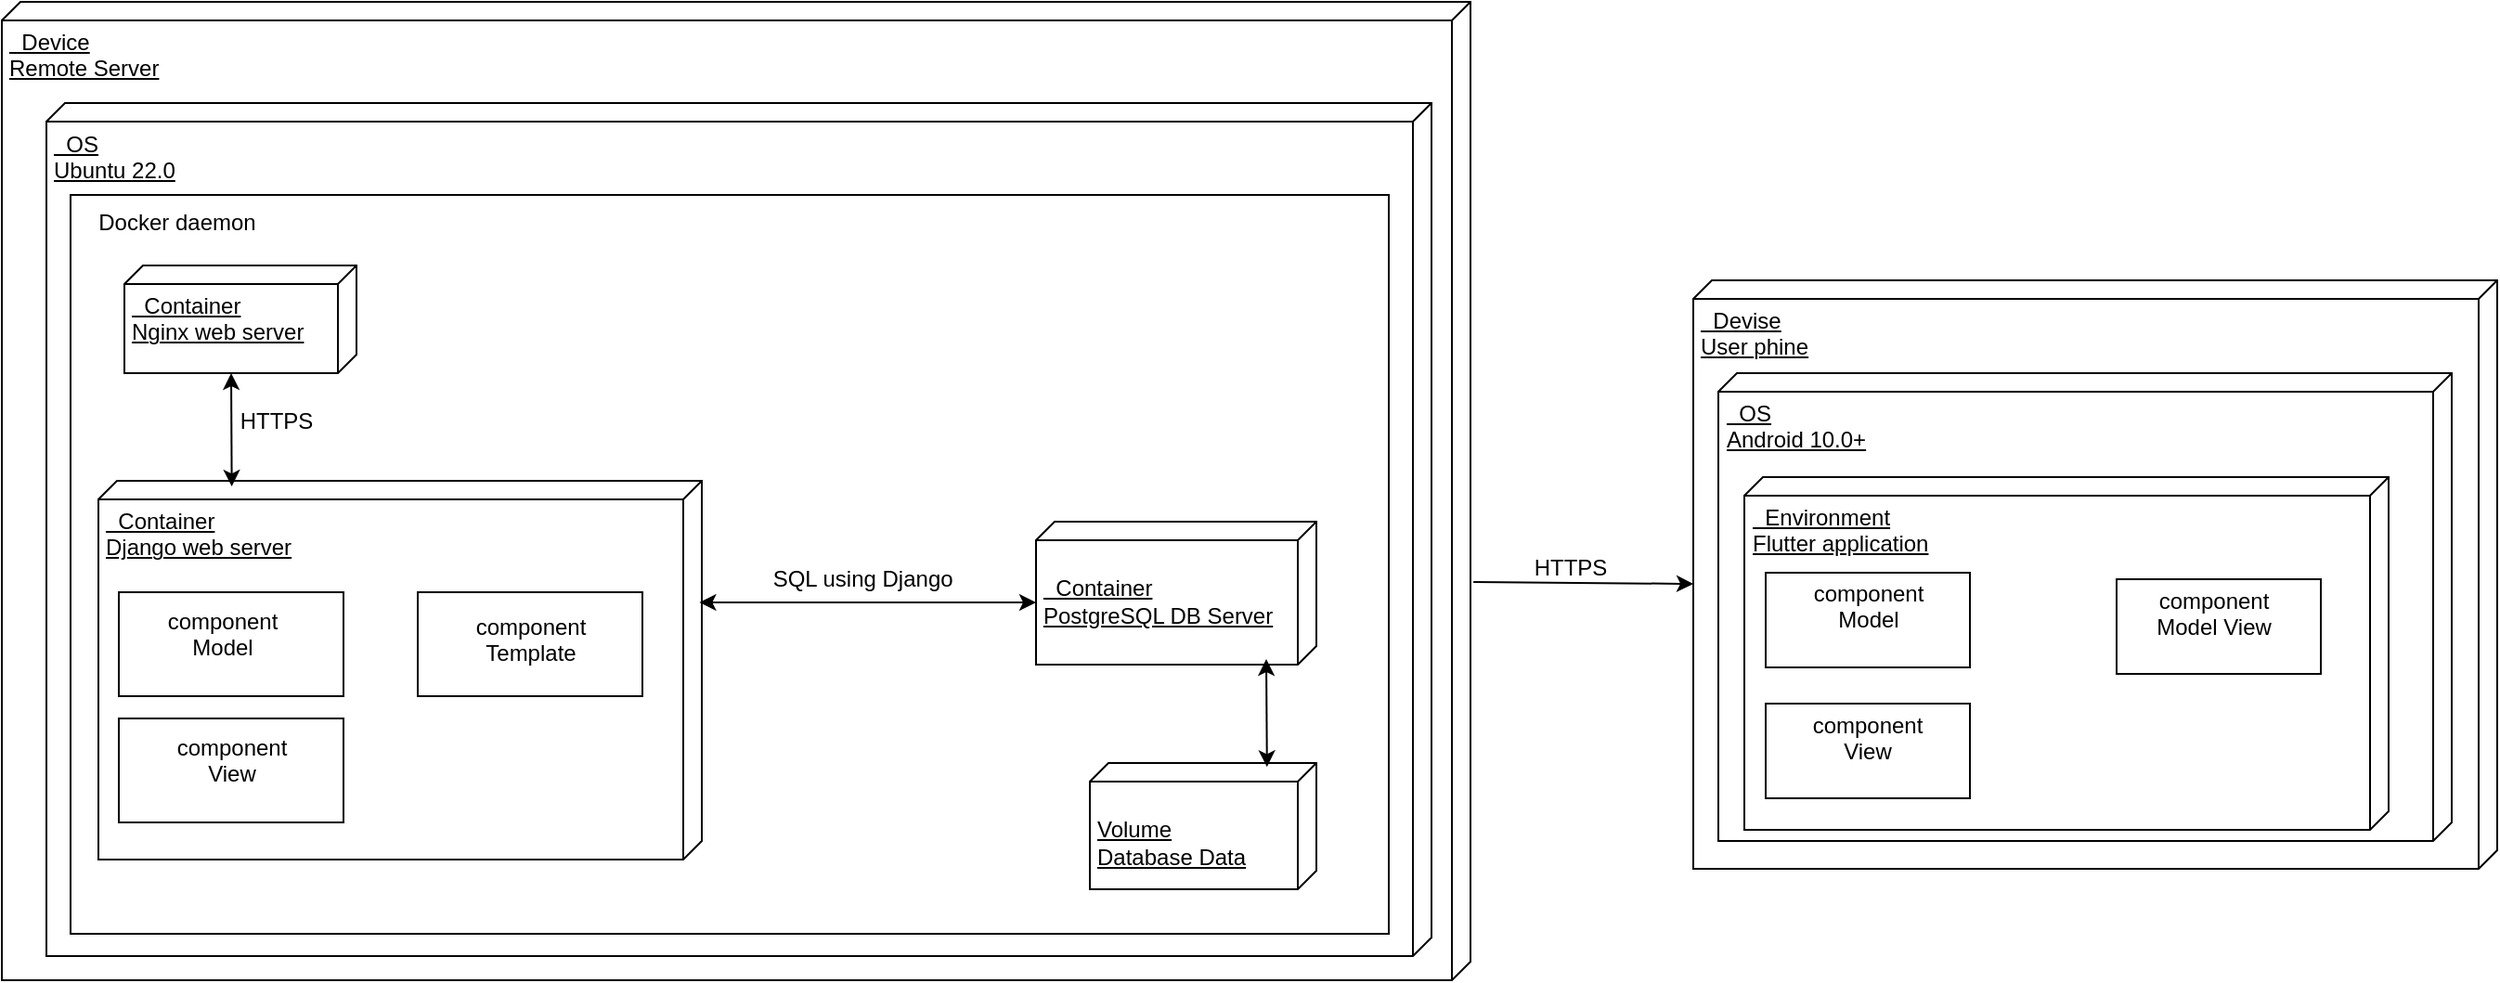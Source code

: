<mxfile version="24.2.8" type="device">
  <diagram name="Страница 1" id="copOq0IYJXBchJYswMkl">
    <mxGraphModel dx="1888" dy="875" grid="0" gridSize="10" guides="1" tooltips="1" connect="1" arrows="1" fold="1" page="0" pageScale="1" pageWidth="827" pageHeight="1169" math="0" shadow="0">
      <root>
        <mxCell id="0" />
        <mxCell id="1" parent="0" />
        <mxCell id="gqR3IsnImUyvHIGBpzdU-1" value="&amp;nbsp; Devise&lt;div&gt;User phine&lt;/div&gt;" style="verticalAlign=top;align=left;spacingTop=8;spacingLeft=2;spacingRight=12;shape=cube;size=10;direction=south;fontStyle=4;html=1;whiteSpace=wrap;" parent="1" vertex="1">
          <mxGeometry x="766" y="212" width="433" height="317" as="geometry" />
        </mxCell>
        <mxCell id="OQjpUVo_aa5RFfH20BbA-2" value="&amp;nbsp; Device&lt;div&gt;Remote Server&lt;br&gt;&lt;div&gt;&lt;br&gt;&lt;/div&gt;&lt;/div&gt;" style="verticalAlign=top;align=left;spacingTop=8;spacingLeft=2;spacingRight=12;shape=cube;size=10;direction=south;fontStyle=4;html=1;whiteSpace=wrap;" parent="1" vertex="1">
          <mxGeometry x="-145" y="62" width="791" height="527" as="geometry" />
        </mxCell>
        <mxCell id="OQjpUVo_aa5RFfH20BbA-3" value="&amp;nbsp; OS&lt;div&gt;Android 10.0+&lt;/div&gt;" style="verticalAlign=top;align=left;spacingTop=8;spacingLeft=2;spacingRight=12;shape=cube;size=10;direction=south;fontStyle=4;html=1;whiteSpace=wrap;" parent="1" vertex="1">
          <mxGeometry x="779.5" y="262" width="395" height="252" as="geometry" />
        </mxCell>
        <mxCell id="VoP3cc09JqW7iOE8_yLx-9" style="edgeStyle=orthogonalEdgeStyle;rounded=0;orthogonalLoop=1;jettySize=auto;html=1;exitX=0;exitY=0;exitDx=85;exitDy=0;exitPerimeter=0;endArrow=none;endFill=0;entryX=0.06;entryY=0.473;entryDx=0;entryDy=0;entryPerimeter=0;" parent="1" edge="1">
          <mxGeometry relative="1" as="geometry">
            <mxPoint x="609.6" y="304.65" as="targetPoint" />
            <mxPoint x="450.0" y="305" as="sourcePoint" />
          </mxGeometry>
        </mxCell>
        <mxCell id="W6lV5iQXAsL8IJSFMvjE-1" value="&amp;nbsp; OS&lt;div&gt;Ubuntu 22.0&lt;br&gt;&lt;div&gt;&lt;br&gt;&lt;/div&gt;&lt;/div&gt;" style="verticalAlign=top;align=left;spacingTop=8;spacingLeft=2;spacingRight=12;shape=cube;size=10;direction=south;fontStyle=4;html=1;whiteSpace=wrap;" vertex="1" parent="1">
          <mxGeometry x="-121" y="116.5" width="746" height="459.5" as="geometry" />
        </mxCell>
        <mxCell id="W6lV5iQXAsL8IJSFMvjE-2" value="" style="html=1;whiteSpace=wrap;" vertex="1" parent="1">
          <mxGeometry x="-108" y="166" width="710" height="398" as="geometry" />
        </mxCell>
        <mxCell id="W6lV5iQXAsL8IJSFMvjE-3" value="Docker daemon" style="text;html=1;align=center;verticalAlign=middle;whiteSpace=wrap;rounded=0;" vertex="1" parent="1">
          <mxGeometry x="-97" y="166" width="93" height="30" as="geometry" />
        </mxCell>
        <mxCell id="W6lV5iQXAsL8IJSFMvjE-4" value="&lt;br style=&quot;text-align: center;&quot;&gt;&lt;span style=&quot;text-align: center;&quot;&gt;Volume&lt;/span&gt;&lt;div style=&quot;text-align: center;&quot;&gt;Database Data&lt;br&gt;&lt;div&gt;&lt;br style=&quot;text-align: left;&quot;&gt;&lt;br&gt;&lt;/div&gt;&lt;/div&gt;" style="verticalAlign=top;align=left;spacingTop=8;spacingLeft=2;spacingRight=12;shape=cube;size=10;direction=south;fontStyle=4;html=1;whiteSpace=wrap;" vertex="1" parent="1">
          <mxGeometry x="441" y="472" width="122" height="68" as="geometry" />
        </mxCell>
        <mxCell id="W6lV5iQXAsL8IJSFMvjE-5" value="&lt;br style=&quot;text-align: center;&quot;&gt;&lt;span style=&quot;text-align: center;&quot;&gt;&amp;nbsp; Container&lt;br&gt;&lt;/span&gt;&lt;span style=&quot;text-align: center; background-color: initial;&quot;&gt;PostgreSQL DB Server&lt;/span&gt;&lt;div style=&quot;text-align: center;&quot;&gt;&lt;div&gt;&lt;br&gt;&lt;/div&gt;&lt;/div&gt;" style="verticalAlign=top;align=left;spacingTop=8;spacingLeft=2;spacingRight=12;shape=cube;size=10;direction=south;fontStyle=4;html=1;whiteSpace=wrap;" vertex="1" parent="1">
          <mxGeometry x="412" y="342" width="151" height="77" as="geometry" />
        </mxCell>
        <mxCell id="W6lV5iQXAsL8IJSFMvjE-7" value="&amp;nbsp; Container&lt;div&gt;Django web server&lt;br&gt;&lt;div&gt;&lt;br&gt;&lt;/div&gt;&lt;/div&gt;" style="verticalAlign=top;align=left;spacingTop=8;spacingLeft=2;spacingRight=12;shape=cube;size=10;direction=south;fontStyle=4;html=1;whiteSpace=wrap;" vertex="1" parent="1">
          <mxGeometry x="-93" y="320" width="325" height="204" as="geometry" />
        </mxCell>
        <mxCell id="W6lV5iQXAsL8IJSFMvjE-8" value="&amp;nbsp; Container&lt;div&gt;Nginx web server&lt;br&gt;&lt;div&gt;&lt;br&gt;&lt;/div&gt;&lt;/div&gt;" style="verticalAlign=top;align=left;spacingTop=8;spacingLeft=2;spacingRight=12;shape=cube;size=10;direction=south;fontStyle=4;html=1;whiteSpace=wrap;" vertex="1" parent="1">
          <mxGeometry x="-79" y="204" width="125" height="58" as="geometry" />
        </mxCell>
        <mxCell id="W6lV5iQXAsL8IJSFMvjE-9" value="&lt;div&gt;&lt;div&gt;&lt;br style=&quot;text-align: left; text-decoration-line: underline;&quot;&gt;&lt;/div&gt;&lt;/div&gt;" style="html=1;dropTarget=0;whiteSpace=wrap;" vertex="1" parent="1">
          <mxGeometry x="-82" y="380" width="121" height="56" as="geometry" />
        </mxCell>
        <mxCell id="W6lV5iQXAsL8IJSFMvjE-11" value="component&lt;div&gt;Model&lt;br&gt;&lt;div&gt;&lt;br style=&quot;text-decoration-line: underline; text-align: left;&quot;&gt;&lt;/div&gt;&lt;/div&gt;" style="text;html=1;align=center;verticalAlign=middle;whiteSpace=wrap;rounded=0;" vertex="1" parent="1">
          <mxGeometry x="-50" y="396" width="48" height="28" as="geometry" />
        </mxCell>
        <mxCell id="W6lV5iQXAsL8IJSFMvjE-12" value="&lt;div style=&quot;forced-color-adjust: none;&quot;&gt;&lt;div style=&quot;forced-color-adjust: none;&quot;&gt;&lt;br&gt;&lt;/div&gt;&lt;/div&gt;" style="html=1;dropTarget=0;whiteSpace=wrap;" vertex="1" parent="1">
          <mxGeometry x="-82" y="448" width="121" height="56" as="geometry" />
        </mxCell>
        <mxCell id="W6lV5iQXAsL8IJSFMvjE-14" value="&lt;div&gt;&lt;div&gt;&lt;br style=&quot;text-align: left; text-decoration-line: underline;&quot;&gt;&lt;/div&gt;&lt;/div&gt;" style="html=1;dropTarget=0;whiteSpace=wrap;" vertex="1" parent="1">
          <mxGeometry x="79" y="380" width="121" height="56" as="geometry" />
        </mxCell>
        <mxCell id="W6lV5iQXAsL8IJSFMvjE-16" value="&lt;span style=&quot;color: rgba(0, 0, 0, 0); font-family: monospace; font-size: 0px; text-align: start; text-wrap: nowrap;&quot;&gt;%3CmxGraphModel%3E%3Croot%3E%3CmxCell%20id%3D%220%22%2F%3E%3CmxCell%20id%3D%221%22%20parent%3D%220%22%2F%3E%3CmxCell%20id%3D%222%22%20value%3D%22%26lt%3Bdiv%26gt%3B%26lt%3Bdiv%26gt%3B%26lt%3Bbr%20style%3D%26quot%3Btext-align%3A%20left%3B%20text-decoration-line%3A%20underline%3B%26quot%3B%26gt%3B%26lt%3B%2Fdiv%26gt%3B%26lt%3B%2Fdiv%26gt%3B%22%20style%3D%22html%3D1%3BdropTarget%3D0%3BwhiteSpace%3Dwrap%3B%22%20vertex%3D%221%22%20parent%3D%221%22%3E%3CmxGeometry%20x%3D%22-82%22%20y%3D%22340%22%20width%3D%22121%22%20height%3D%2256%22%20as%3D%22geometry%22%2F%3E%3C%2FmxCell%3E%3CmxCell%20id%3D%223%22%20value%3D%22%22%20style%3D%22shape%3Dmodule%3BjettyWidth%3D8%3BjettyHeight%3D4%3B%22%20vertex%3D%221%22%20parent%3D%222%22%3E%3CmxGeometry%20x%3D%221%22%20width%3D%2220%22%20height%3D%2220%22%20relative%3D%221%22%20as%3D%22geometry%22%3E%3CmxPoint%20x%3D%22-27%22%20y%3D%227%22%20as%3D%22offset%22%2F%3E%3C%2FmxGeometry%3E%3C%2FmxCell%3E%3C%2Froot%3E%3C%2FmxGraphModel%3E&lt;/span&gt;" style="text;html=1;align=center;verticalAlign=middle;whiteSpace=wrap;rounded=0;" vertex="1" parent="1">
          <mxGeometry x="153" y="257" width="60" height="30" as="geometry" />
        </mxCell>
        <mxCell id="W6lV5iQXAsL8IJSFMvjE-17" value="&lt;br&gt;component&lt;div&gt;View&lt;br&gt;&lt;div&gt;&lt;br style=&quot;text-decoration-line: underline; text-align: left;&quot;&gt;&lt;br&gt;&lt;/div&gt;&lt;/div&gt;" style="text;html=1;align=center;verticalAlign=middle;whiteSpace=wrap;rounded=0;" vertex="1" parent="1">
          <mxGeometry x="-51.5" y="463" width="60" height="30" as="geometry" />
        </mxCell>
        <mxCell id="W6lV5iQXAsL8IJSFMvjE-18" value="&lt;br&gt;component&lt;br&gt;&lt;span style=&quot;background-color: initial;&quot;&gt;Template&lt;/span&gt;&lt;div&gt;&lt;div&gt;&lt;br style=&quot;text-decoration-line: underline; text-align: left;&quot;&gt;&lt;br&gt;&lt;/div&gt;&lt;/div&gt;" style="text;html=1;align=center;verticalAlign=middle;whiteSpace=wrap;rounded=0;" vertex="1" parent="1">
          <mxGeometry x="93.5" y="398.5" width="92" height="29" as="geometry" />
        </mxCell>
        <mxCell id="W6lV5iQXAsL8IJSFMvjE-19" value="" style="endArrow=classic;startArrow=classic;html=1;rounded=0;entryX=0;entryY=0;entryDx=58;entryDy=67.5;entryPerimeter=0;exitX=0.015;exitY=0.779;exitDx=0;exitDy=0;exitPerimeter=0;" edge="1" parent="1" source="W6lV5iQXAsL8IJSFMvjE-7" target="W6lV5iQXAsL8IJSFMvjE-8">
          <mxGeometry width="50" height="50" relative="1" as="geometry">
            <mxPoint x="158" y="297" as="sourcePoint" />
            <mxPoint x="208" y="247" as="targetPoint" />
          </mxGeometry>
        </mxCell>
        <mxCell id="W6lV5iQXAsL8IJSFMvjE-20" value="HTTPS" style="text;html=1;align=center;verticalAlign=middle;whiteSpace=wrap;rounded=0;" vertex="1" parent="1">
          <mxGeometry x="-8" y="281" width="22" height="13" as="geometry" />
        </mxCell>
        <mxCell id="W6lV5iQXAsL8IJSFMvjE-21" value="" style="endArrow=classic;startArrow=classic;html=1;rounded=0;entryX=0;entryY=0;entryDx=43.5;entryDy=151;entryPerimeter=0;exitX=0.321;exitY=0.004;exitDx=0;exitDy=0;exitPerimeter=0;" edge="1" parent="1" source="W6lV5iQXAsL8IJSFMvjE-7" target="W6lV5iQXAsL8IJSFMvjE-5">
          <mxGeometry width="50" height="50" relative="1" as="geometry">
            <mxPoint x="158" y="297" as="sourcePoint" />
            <mxPoint x="208" y="247" as="targetPoint" />
          </mxGeometry>
        </mxCell>
        <mxCell id="W6lV5iQXAsL8IJSFMvjE-22" value="SQL using Django&amp;nbsp;" style="text;html=1;align=center;verticalAlign=middle;whiteSpace=wrap;rounded=0;" vertex="1" parent="1">
          <mxGeometry x="244" y="358" width="153" height="30" as="geometry" />
        </mxCell>
        <mxCell id="W6lV5iQXAsL8IJSFMvjE-26" value="" style="endArrow=classic;startArrow=classic;html=1;rounded=0;exitX=0.032;exitY=0.218;exitDx=0;exitDy=0;exitPerimeter=0;" edge="1" parent="1" source="W6lV5iQXAsL8IJSFMvjE-4">
          <mxGeometry width="50" height="50" relative="1" as="geometry">
            <mxPoint x="228" y="345" as="sourcePoint" />
            <mxPoint x="536" y="416" as="targetPoint" />
          </mxGeometry>
        </mxCell>
        <mxCell id="W6lV5iQXAsL8IJSFMvjE-27" value="&amp;nbsp; Environment&lt;div&gt;Flutter application&lt;/div&gt;" style="verticalAlign=top;align=left;spacingTop=8;spacingLeft=2;spacingRight=12;shape=cube;size=10;direction=south;fontStyle=4;html=1;whiteSpace=wrap;" vertex="1" parent="1">
          <mxGeometry x="793.5" y="318" width="347" height="190" as="geometry" />
        </mxCell>
        <mxCell id="W6lV5iQXAsL8IJSFMvjE-30" value="&lt;div&gt;&lt;div&gt;&lt;br style=&quot;text-align: left; text-decoration-line: underline;&quot;&gt;&lt;/div&gt;&lt;/div&gt;" style="html=1;dropTarget=0;whiteSpace=wrap;" vertex="1" parent="1">
          <mxGeometry x="805" y="369.5" width="110" height="51" as="geometry" />
        </mxCell>
        <mxCell id="W6lV5iQXAsL8IJSFMvjE-32" value="&lt;div&gt;&lt;div&gt;&lt;br style=&quot;text-align: left; text-decoration-line: underline;&quot;&gt;&lt;/div&gt;&lt;/div&gt;" style="html=1;dropTarget=0;whiteSpace=wrap;" vertex="1" parent="1">
          <mxGeometry x="805" y="440" width="110" height="51" as="geometry" />
        </mxCell>
        <mxCell id="W6lV5iQXAsL8IJSFMvjE-34" value="&lt;div&gt;&lt;div&gt;&lt;br style=&quot;text-align: left; text-decoration-line: underline;&quot;&gt;&lt;/div&gt;&lt;/div&gt;" style="html=1;dropTarget=0;whiteSpace=wrap;" vertex="1" parent="1">
          <mxGeometry x="994" y="373" width="110" height="51" as="geometry" />
        </mxCell>
        <mxCell id="W6lV5iQXAsL8IJSFMvjE-36" value="component&lt;div&gt;Model&lt;br&gt;&lt;div&gt;&lt;br style=&quot;text-decoration-line: underline; text-align: left;&quot;&gt;&lt;/div&gt;&lt;/div&gt;" style="text;html=1;align=center;verticalAlign=middle;whiteSpace=wrap;rounded=0;" vertex="1" parent="1">
          <mxGeometry x="837.5" y="383.5" width="45" height="23" as="geometry" />
        </mxCell>
        <mxCell id="W6lV5iQXAsL8IJSFMvjE-37" value="component&lt;div&gt;View&lt;br&gt;&lt;div&gt;&lt;br style=&quot;text-decoration-line: underline; text-align: left;&quot;&gt;&lt;/div&gt;&lt;/div&gt;" style="text;html=1;align=center;verticalAlign=middle;whiteSpace=wrap;rounded=0;" vertex="1" parent="1">
          <mxGeometry x="830" y="450.5" width="60" height="30" as="geometry" />
        </mxCell>
        <mxCell id="W6lV5iQXAsL8IJSFMvjE-38" value="component&lt;div&gt;Model View&lt;br&gt;&lt;div&gt;&lt;br style=&quot;text-decoration-line: underline; text-align: left;&quot;&gt;&lt;/div&gt;&lt;/div&gt;" style="text;html=1;align=center;verticalAlign=middle;whiteSpace=wrap;rounded=0;" vertex="1" parent="1">
          <mxGeometry x="1012" y="383.5" width="69" height="30" as="geometry" />
        </mxCell>
        <mxCell id="W6lV5iQXAsL8IJSFMvjE-46" value="" style="endArrow=classic;html=1;rounded=0;entryX=0;entryY=0;entryDx=163.5;entryDy=433;entryPerimeter=0;exitX=0.593;exitY=-0.002;exitDx=0;exitDy=0;exitPerimeter=0;" edge="1" parent="1" source="OQjpUVo_aa5RFfH20BbA-2" target="gqR3IsnImUyvHIGBpzdU-1">
          <mxGeometry width="50" height="50" relative="1" as="geometry">
            <mxPoint x="529" y="301" as="sourcePoint" />
            <mxPoint x="579" y="251" as="targetPoint" />
          </mxGeometry>
        </mxCell>
        <mxCell id="W6lV5iQXAsL8IJSFMvjE-48" value="HTTPS" style="text;html=1;align=center;verticalAlign=middle;whiteSpace=wrap;rounded=0;" vertex="1" parent="1">
          <mxGeometry x="689" y="360" width="22" height="13" as="geometry" />
        </mxCell>
      </root>
    </mxGraphModel>
  </diagram>
</mxfile>
